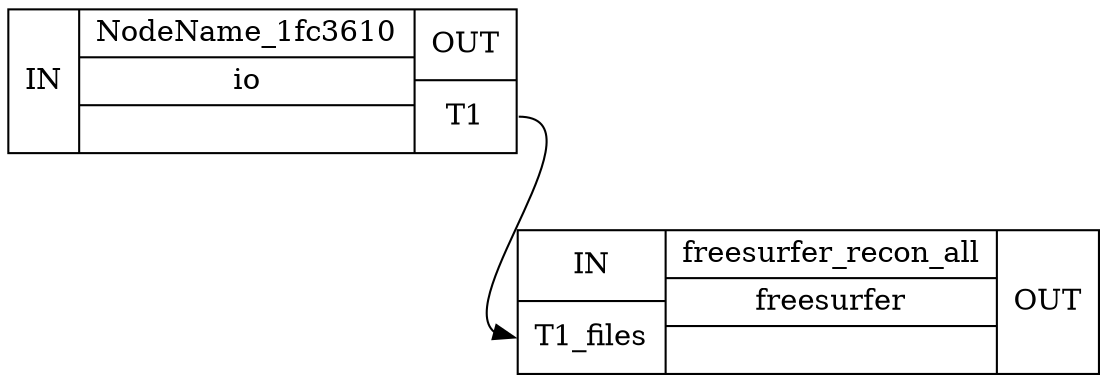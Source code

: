 digraph structs {
node [shape=record];
MyWorkflowNodeName_1fc3610 [label="{IN}|{ NodeName_1fc3610 | io |  }|{OUT|<outT1> T1}"];
MyWorkflowfreesurfer_recon_all [label="{IN|<inT1files> T1_files}|{ freesurfer_recon_all | freesurfer |  }|{OUT}"];
MyWorkflowNodeName_1fc3610:outT1:e -> MyWorkflowfreesurfer_recon_all:inT1files:w;
}